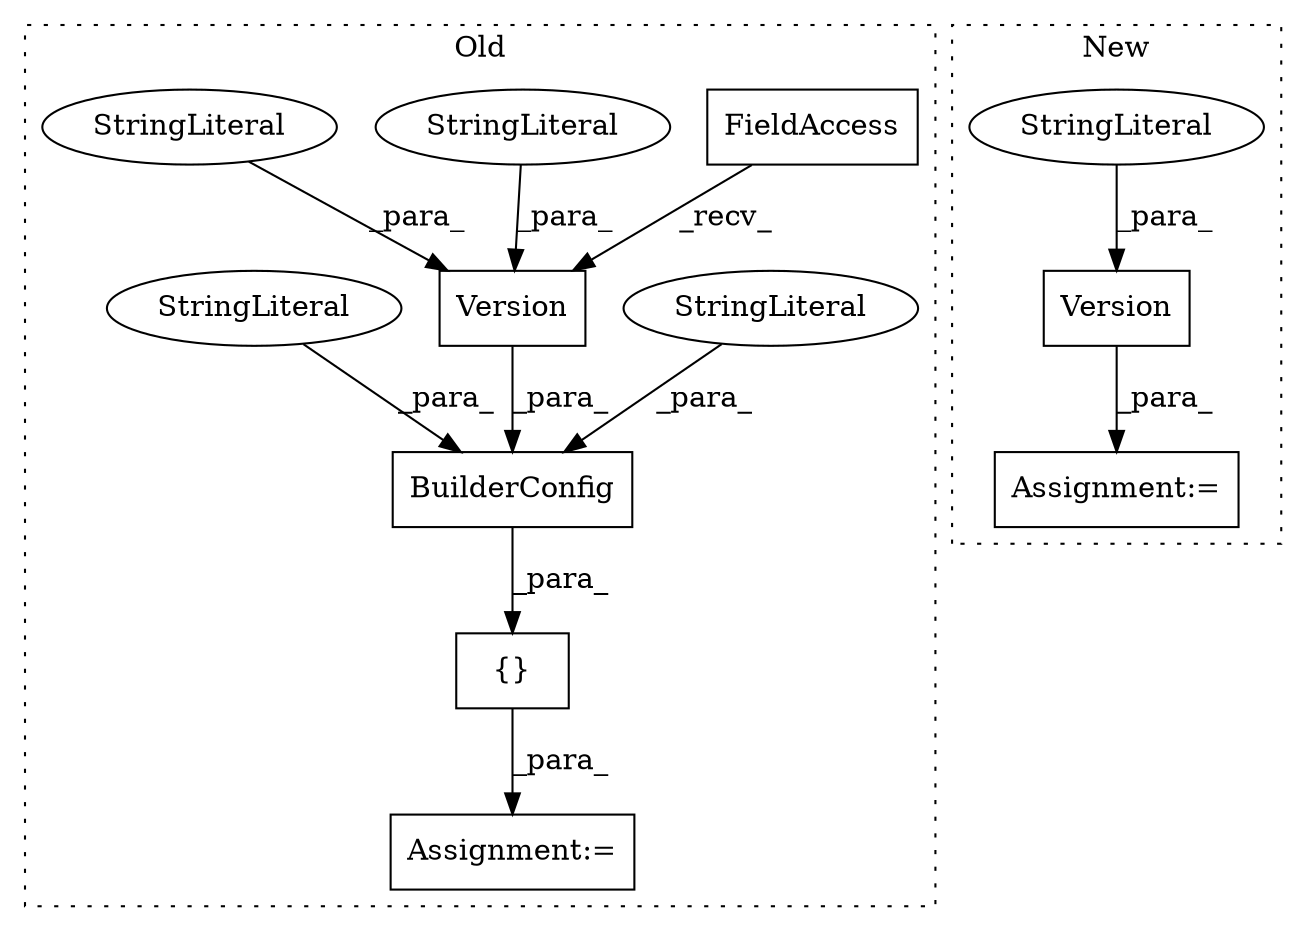 digraph G {
subgraph cluster0 {
1 [label="BuilderConfig" a="32" s="1148,1312" l="14,1" shape="box"];
3 [label="{}" a="4" s="1111,1313" l="1,1" shape="box"];
4 [label="Version" a="32" s="1211,1283" l="8,1" shape="box"];
5 [label="FieldAccess" a="22" s="1175" l="19" shape="box"];
6 [label="Assignment:=" a="7" s="1093" l="1" shape="box"];
7 [label="StringLiteral" a="45" s="1227" l="56" shape="ellipse"];
8 [label="StringLiteral" a="45" s="1285" l="27" shape="ellipse"];
9 [label="StringLiteral" a="45" s="1219" l="7" shape="ellipse"];
10 [label="StringLiteral" a="45" s="1162" l="12" shape="ellipse"];
label = "Old";
style="dotted";
}
subgraph cluster1 {
2 [label="Version" a="32" s="1122,1137" l="8,1" shape="box"];
11 [label="StringLiteral" a="45" s="1130" l="7" shape="ellipse"];
12 [label="Assignment:=" a="7" s="1085" l="1" shape="box"];
label = "New";
style="dotted";
}
1 -> 3 [label="_para_"];
2 -> 12 [label="_para_"];
3 -> 6 [label="_para_"];
4 -> 1 [label="_para_"];
5 -> 4 [label="_recv_"];
7 -> 4 [label="_para_"];
8 -> 1 [label="_para_"];
9 -> 4 [label="_para_"];
10 -> 1 [label="_para_"];
11 -> 2 [label="_para_"];
}